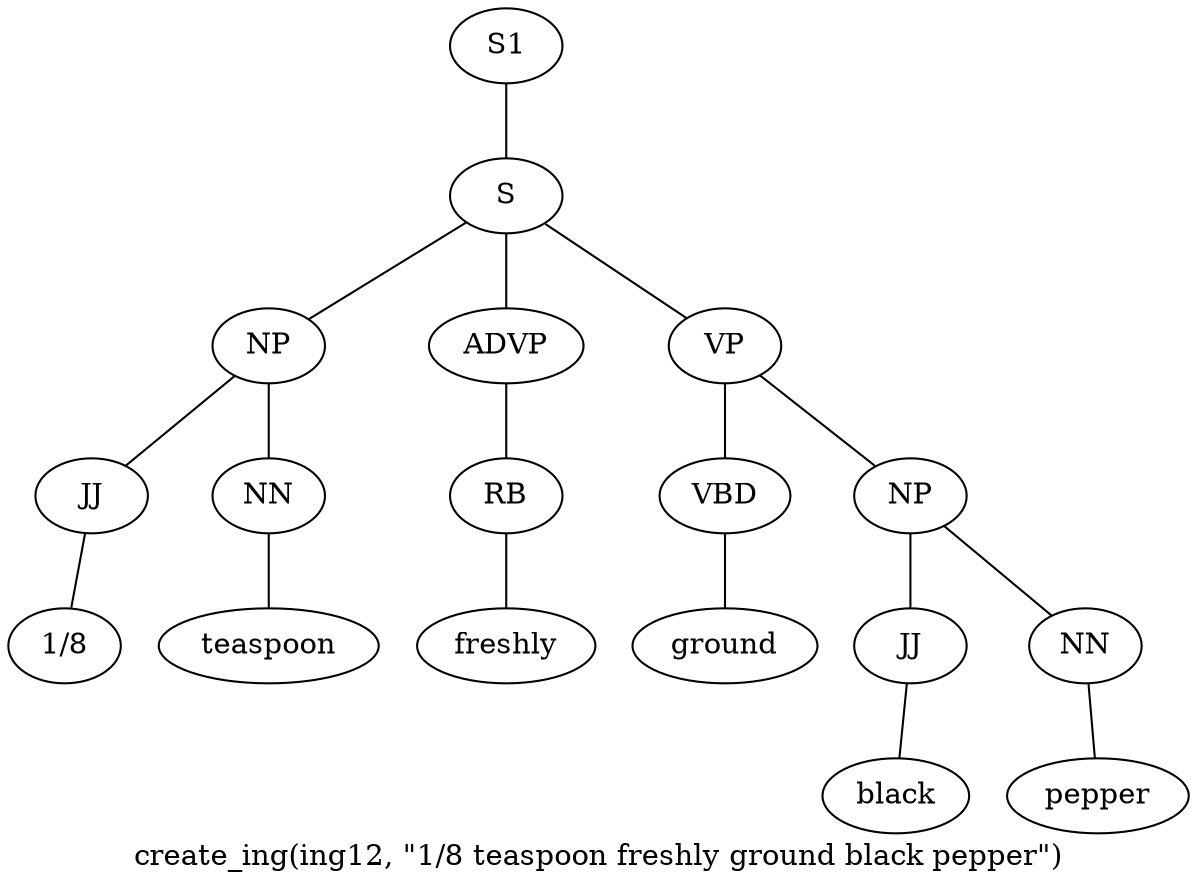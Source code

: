 graph SyntaxGraph {
	label = "create_ing(ing12, \"1/8 teaspoon freshly ground black pepper\")";
	Node0 [label="S1"];
	Node1 [label="S"];
	Node2 [label="NP"];
	Node3 [label="JJ"];
	Node4 [label="1/8"];
	Node5 [label="NN"];
	Node6 [label="teaspoon"];
	Node7 [label="ADVP"];
	Node8 [label="RB"];
	Node9 [label="freshly"];
	Node10 [label="VP"];
	Node11 [label="VBD"];
	Node12 [label="ground"];
	Node13 [label="NP"];
	Node14 [label="JJ"];
	Node15 [label="black"];
	Node16 [label="NN"];
	Node17 [label="pepper"];

	Node0 -- Node1;
	Node1 -- Node2;
	Node1 -- Node7;
	Node1 -- Node10;
	Node2 -- Node3;
	Node2 -- Node5;
	Node3 -- Node4;
	Node5 -- Node6;
	Node7 -- Node8;
	Node8 -- Node9;
	Node10 -- Node11;
	Node10 -- Node13;
	Node11 -- Node12;
	Node13 -- Node14;
	Node13 -- Node16;
	Node14 -- Node15;
	Node16 -- Node17;
}